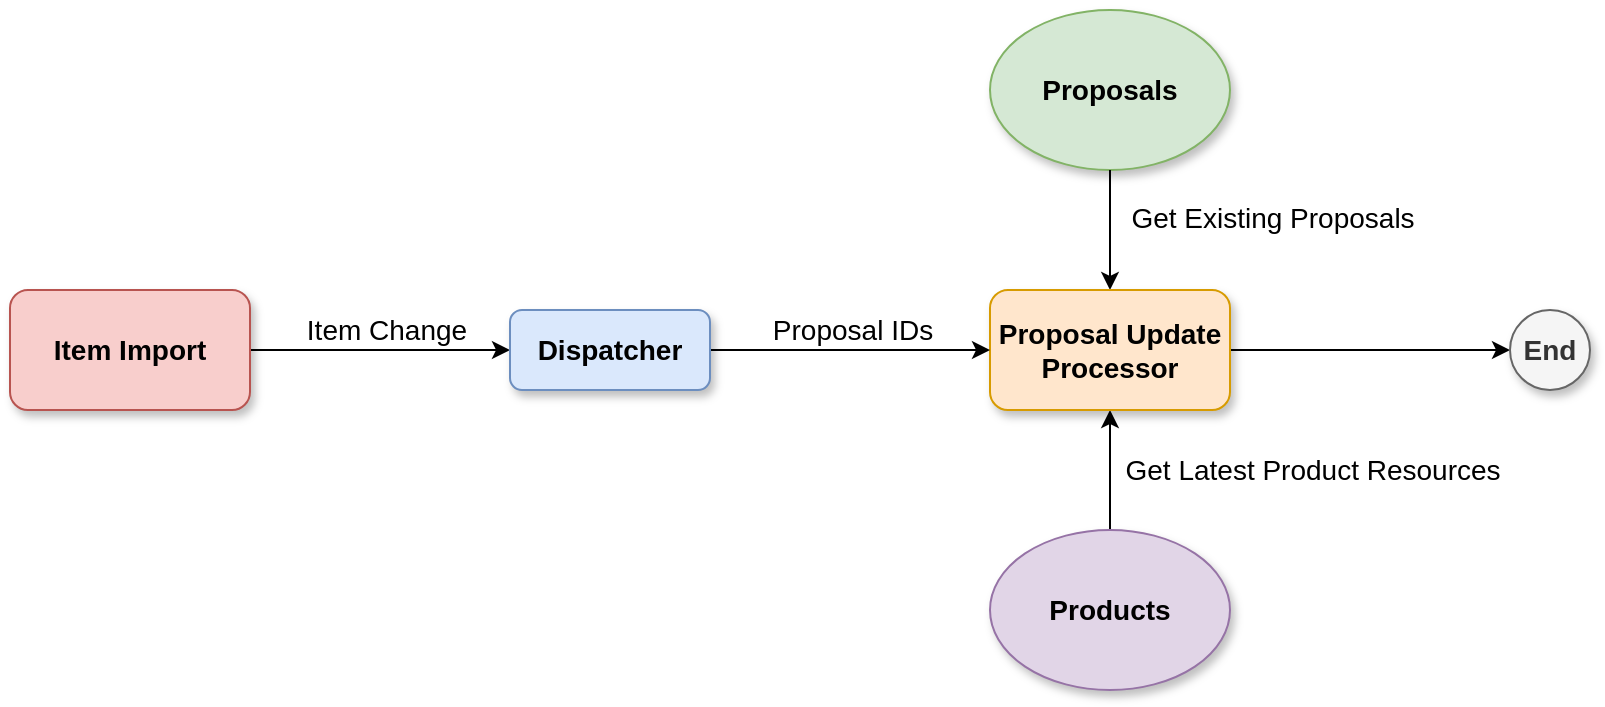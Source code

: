 <mxfile version="14.9.0" type="github">
  <diagram id="DQ5C5lG7SInc3p99U6VC" name="Page-1">
    <mxGraphModel dx="1422" dy="882" grid="1" gridSize="10" guides="1" tooltips="1" connect="1" arrows="1" fold="1" page="1" pageScale="1" pageWidth="827" pageHeight="1169" math="0" shadow="0">
      <root>
        <mxCell id="0" />
        <mxCell id="1" parent="0" />
        <mxCell id="K9nIsjoXFBJWTDQDrknV-18" value="&lt;b&gt;Proposals&lt;/b&gt;" style="ellipse;whiteSpace=wrap;html=1;fillColor=#d5e8d4;strokeColor=#82b366;shadow=1;sketch=0;fontFamily=Helvetica;verticalAlign=middle;fontSize=14;" parent="1" vertex="1">
          <mxGeometry x="509" y="80" width="120" height="80" as="geometry" />
        </mxCell>
        <mxCell id="K9nIsjoXFBJWTDQDrknV-50" style="edgeStyle=orthogonalEdgeStyle;rounded=0;jumpSize=6;orthogonalLoop=1;jettySize=auto;html=1;entryX=0.5;entryY=1;entryDx=0;entryDy=0;endArrow=classic;endFill=1;startSize=6;endSize=6;strokeColor=#000000;strokeWidth=1;shadow=0;sketch=0;fontFamily=Helvetica;verticalAlign=middle;fontSize=14;" parent="1" source="K9nIsjoXFBJWTDQDrknV-19" target="K9nIsjoXFBJWTDQDrknV-46" edge="1">
          <mxGeometry relative="1" as="geometry" />
        </mxCell>
        <mxCell id="K9nIsjoXFBJWTDQDrknV-51" value="Get Latest Product Resources" style="edgeLabel;html=1;align=center;verticalAlign=bottom;resizable=0;points=[];fontFamily=Helvetica;fontSize=14;labelBackgroundColor=#ffffff;" parent="K9nIsjoXFBJWTDQDrknV-50" vertex="1" connectable="0">
          <mxGeometry x="-0.3" relative="1" as="geometry">
            <mxPoint x="101" y="1" as="offset" />
          </mxGeometry>
        </mxCell>
        <mxCell id="K9nIsjoXFBJWTDQDrknV-19" value="&lt;b&gt;Products&lt;/b&gt;" style="ellipse;whiteSpace=wrap;html=1;fillColor=#e1d5e7;strokeColor=#9673a6;shadow=1;sketch=0;fontFamily=Helvetica;verticalAlign=middle;fontSize=14;" parent="1" vertex="1">
          <mxGeometry x="509" y="340" width="120" height="80" as="geometry" />
        </mxCell>
        <mxCell id="K9nIsjoXFBJWTDQDrknV-20" value="" style="endArrow=classic;html=1;edgeStyle=orthogonalEdgeStyle;strokeWidth=1;startSize=6;endSize=6;jumpSize=6;rounded=0;endFill=1;entryX=0.5;entryY=0;entryDx=0;entryDy=0;shadow=0;sketch=0;fontFamily=Helvetica;verticalAlign=middle;fontSize=14;" parent="1" source="K9nIsjoXFBJWTDQDrknV-18" target="K9nIsjoXFBJWTDQDrknV-46" edge="1">
          <mxGeometry width="50" height="50" relative="1" as="geometry">
            <mxPoint x="269" y="220" as="sourcePoint" />
            <mxPoint x="569" y="280" as="targetPoint" />
          </mxGeometry>
        </mxCell>
        <mxCell id="K9nIsjoXFBJWTDQDrknV-21" value="Get Existing Proposals" style="edgeLabel;html=1;align=center;verticalAlign=bottom;resizable=0;points=[];fontFamily=Helvetica;fontSize=14;" parent="K9nIsjoXFBJWTDQDrknV-20" vertex="1" connectable="0">
          <mxGeometry x="-0.417" y="1" relative="1" as="geometry">
            <mxPoint x="80" y="17" as="offset" />
          </mxGeometry>
        </mxCell>
        <mxCell id="K9nIsjoXFBJWTDQDrknV-52" style="edgeStyle=orthogonalEdgeStyle;rounded=0;jumpSize=6;orthogonalLoop=1;jettySize=auto;html=1;endArrow=classic;endFill=1;startSize=6;endSize=6;strokeColor=#000000;strokeWidth=1;entryX=0;entryY=0.5;entryDx=0;entryDy=0;shadow=0;sketch=0;fontFamily=Helvetica;verticalAlign=middle;fontSize=14;" parent="1" source="K9nIsjoXFBJWTDQDrknV-46" target="K9nIsjoXFBJWTDQDrknV-54" edge="1">
          <mxGeometry relative="1" as="geometry">
            <mxPoint x="879" y="250" as="targetPoint" />
          </mxGeometry>
        </mxCell>
        <mxCell id="K9nIsjoXFBJWTDQDrknV-46" value="&lt;b&gt;Proposal Update Processor&lt;/b&gt;" style="rounded=1;whiteSpace=wrap;html=1;fillColor=#ffe6cc;strokeColor=#d79b00;shadow=1;sketch=0;fontFamily=Helvetica;verticalAlign=middle;fontSize=14;" parent="1" vertex="1">
          <mxGeometry x="509" y="220" width="120" height="60" as="geometry" />
        </mxCell>
        <mxCell id="K9nIsjoXFBJWTDQDrknV-48" style="edgeStyle=orthogonalEdgeStyle;jumpSize=6;orthogonalLoop=1;jettySize=auto;html=1;endArrow=classic;endFill=1;startSize=6;endSize=6;strokeColor=#000000;strokeWidth=1;rounded=0;shadow=0;sketch=0;fontFamily=Helvetica;verticalAlign=middle;fontSize=14;exitX=1;exitY=0.5;exitDx=0;exitDy=0;" parent="1" source="NvjrBZvOqRdjI3gPo90Y-1" target="K9nIsjoXFBJWTDQDrknV-46" edge="1">
          <mxGeometry relative="1" as="geometry">
            <mxPoint x="319" y="250" as="sourcePoint" />
          </mxGeometry>
        </mxCell>
        <mxCell id="K9nIsjoXFBJWTDQDrknV-58" value="Proposal IDs" style="edgeLabel;html=1;align=center;verticalAlign=bottom;resizable=0;points=[];fontSize=14;fontFamily=Helvetica;" parent="K9nIsjoXFBJWTDQDrknV-48" vertex="1" connectable="0">
          <mxGeometry x="-0.3" y="2" relative="1" as="geometry">
            <mxPoint x="22" y="2" as="offset" />
          </mxGeometry>
        </mxCell>
        <mxCell id="K9nIsjoXFBJWTDQDrknV-54" value="&lt;b&gt;End&lt;/b&gt;" style="ellipse;whiteSpace=wrap;html=1;aspect=fixed;fillColor=#f5f5f5;strokeColor=#666666;fontColor=#333333;shadow=1;sketch=0;fontFamily=Helvetica;verticalAlign=middle;fontSize=14;" parent="1" vertex="1">
          <mxGeometry x="769" y="230" width="40" height="40" as="geometry" />
        </mxCell>
        <mxCell id="K9nIsjoXFBJWTDQDrknV-56" style="edgeStyle=orthogonalEdgeStyle;rounded=0;sketch=0;jumpSize=6;orthogonalLoop=1;jettySize=auto;html=1;shadow=0;fontFamily=Helvetica;fontSize=14;endArrow=classic;endFill=1;startSize=6;endSize=6;strokeColor=#000000;strokeWidth=1;verticalAlign=middle;entryX=0;entryY=0.5;entryDx=0;entryDy=0;" parent="1" source="K9nIsjoXFBJWTDQDrknV-55" target="NvjrBZvOqRdjI3gPo90Y-1" edge="1">
          <mxGeometry relative="1" as="geometry">
            <mxPoint x="189" y="400" as="targetPoint" />
          </mxGeometry>
        </mxCell>
        <mxCell id="K9nIsjoXFBJWTDQDrknV-57" value="Item Change" style="edgeLabel;html=1;align=center;verticalAlign=bottom;resizable=0;points=[];fontSize=14;fontFamily=Helvetica;" parent="K9nIsjoXFBJWTDQDrknV-56" vertex="1" connectable="0">
          <mxGeometry x="-0.214" relative="1" as="geometry">
            <mxPoint x="17" as="offset" />
          </mxGeometry>
        </mxCell>
        <mxCell id="K9nIsjoXFBJWTDQDrknV-55" value="&lt;b&gt;Item Import&lt;/b&gt;" style="rounded=1;whiteSpace=wrap;html=1;shadow=1;labelBackgroundColor=none;sketch=0;fontFamily=Helvetica;fontSize=14;verticalAlign=middle;fillColor=#f8cecc;strokeColor=#b85450;glass=0;" parent="1" vertex="1">
          <mxGeometry x="19" y="220" width="120" height="60" as="geometry" />
        </mxCell>
        <mxCell id="NvjrBZvOqRdjI3gPo90Y-1" value="&lt;font style=&quot;font-size: 14px&quot;&gt;&lt;b&gt;Dispatcher&lt;/b&gt;&lt;/font&gt;" style="rounded=1;whiteSpace=wrap;html=1;shadow=1;glass=0;sketch=0;strokeColor=#6c8ebf;fillColor=#dae8fc;verticalAlign=middle;" vertex="1" parent="1">
          <mxGeometry x="269" y="230" width="100" height="40" as="geometry" />
        </mxCell>
      </root>
    </mxGraphModel>
  </diagram>
</mxfile>
